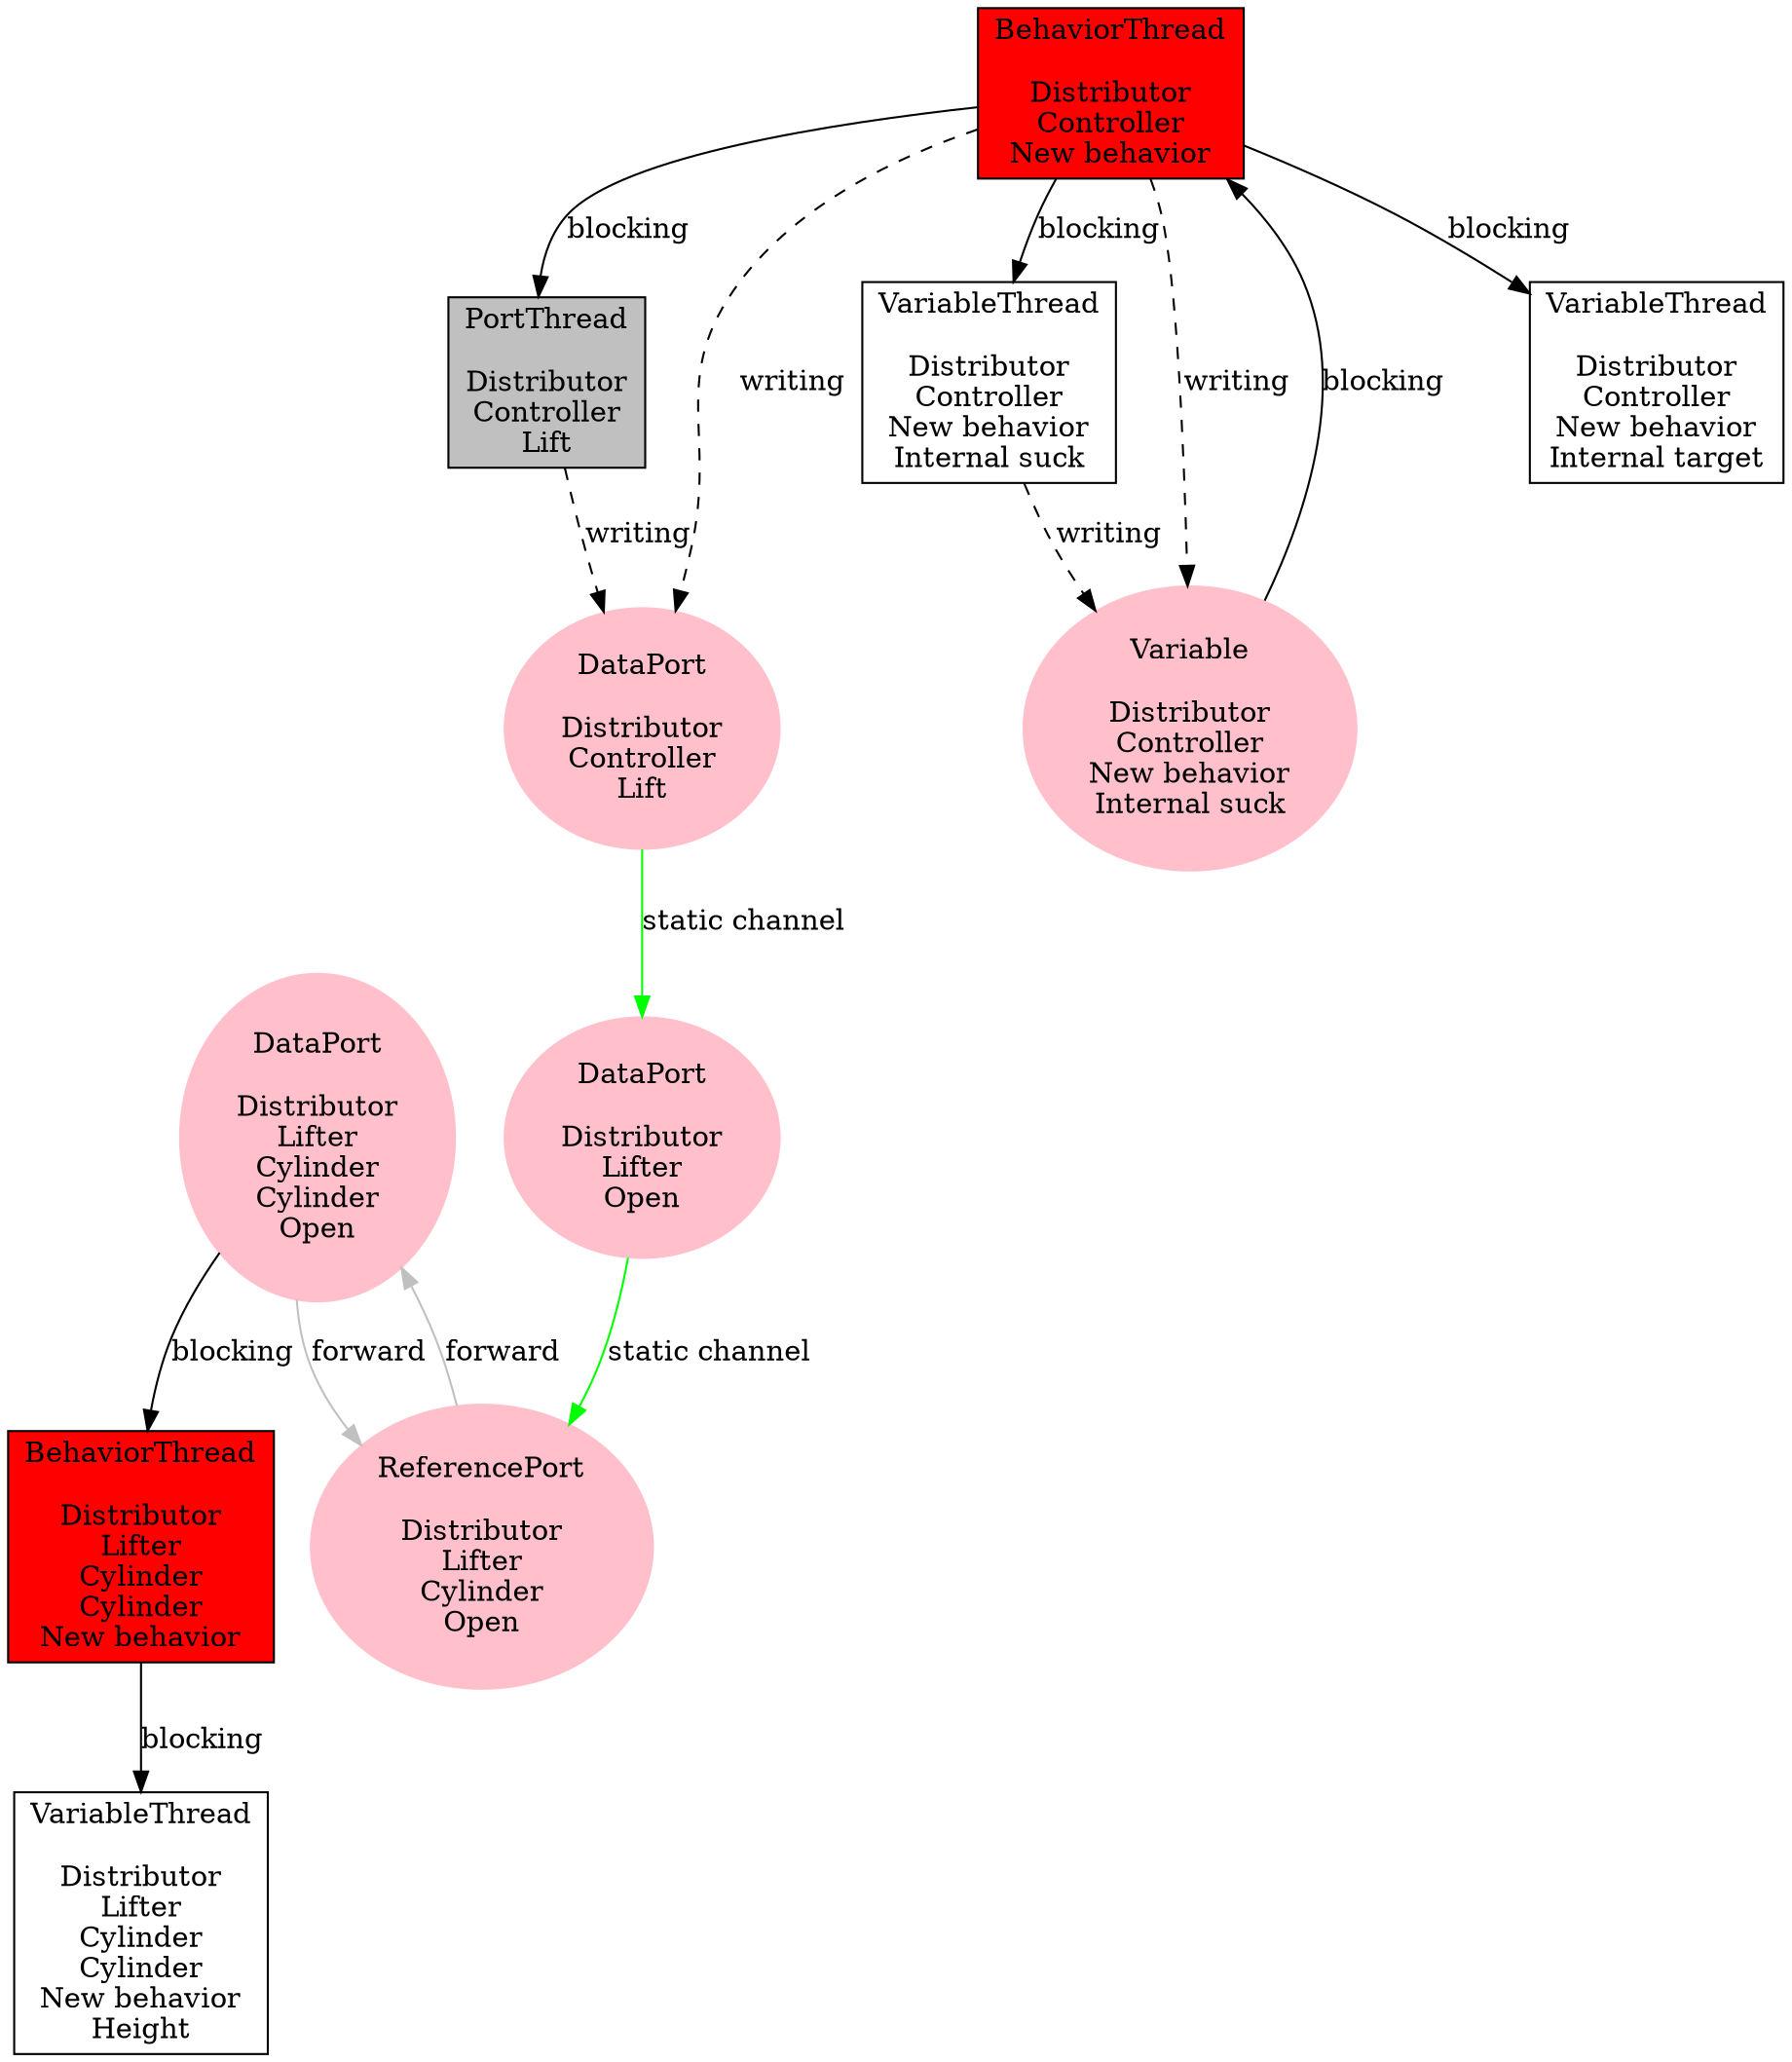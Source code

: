 digraph {
	"Thread[[Distributor, Lifter, Cylinder, Cylinder, New behavior, Height],5,main]" [label = "VariableThread\n\nDistributor\nLifter\nCylinder\nCylinder\nNew behavior\nHeight", shape = box, style = filled, fillcolor = white];
	"Thread[[Distributor, Lifter, Cylinder, Cylinder, New behavior],5,main]" [label = "BehaviorThread\n\nDistributor\nLifter\nCylinder\nCylinder\nNew behavior", shape = box, style = filled, fillcolor = red];
	"Thread[[Distributor, Controller, Lift],5,main]" [label = "PortThread\n\nDistributor\nController\nLift", shape = box, style = filled, fillcolor = gray];
	"Thread[[Distributor, Controller, New behavior, Internal suck],5,main]" [label = "VariableThread\n\nDistributor\nController\nNew behavior\nInternal suck", shape = box, style = filled, fillcolor = white];
	"Thread[[Distributor, Controller, New behavior, Internal target],5,main]" [label = "VariableThread\n\nDistributor\nController\nNew behavior\nInternal target", shape = box, style = filled, fillcolor = white];
	"Thread[[Distributor, Controller, New behavior],5,main]" [label = "BehaviorThread\n\nDistributor\nController\nNew behavior", shape = box, style = filled, fillcolor = red];
	"[Distributor, Controller, Lift]" [label = "DataPort\n\nDistributor\nController\nLift", shape = ellipse, style = filled, color = pink];
	"[Distributor, Lifter, Cylinder, Cylinder, Open]" [label = "DataPort\n\nDistributor\nLifter\nCylinder\nCylinder\nOpen", shape = ellipse, style = filled, color = pink];
	"[Distributor, Lifter, Open]" [label = "DataPort\n\nDistributor\nLifter\nOpen", shape = ellipse, style = filled, color = pink];
	"[Distributor, Lifter, Cylinder, Open]" [label = "ReferencePort\n\nDistributor\nLifter\nCylinder\nOpen", shape = ellipse, style = filled, color = pink];
	"[Distributor, Controller, New behavior, Internal suck]" [label = "Variable\n\nDistributor\nController\nNew behavior\nInternal suck", shape = ellipse, style = filled, color = pink];
	"Thread[[Distributor, Lifter, Cylinder, Cylinder, New behavior],5,main]" -> "Thread[[Distributor, Lifter, Cylinder, Cylinder, New behavior, Height],5,main]" [label = "blocking"];
	"[Distributor, Lifter, Cylinder, Cylinder, Open]" -> "Thread[[Distributor, Lifter, Cylinder, Cylinder, New behavior],5,main]" [label = "blocking"];
	"Thread[[Distributor, Controller, New behavior],5,main]" -> "Thread[[Distributor, Controller, Lift],5,main]" [label = "blocking"];
	"Thread[[Distributor, Controller, Lift],5,main]" -> "[Distributor, Controller, Lift]" [label = "writing", style = dashed];
	"Thread[[Distributor, Controller, New behavior],5,main]" -> "Thread[[Distributor, Controller, New behavior, Internal suck],5,main]" [label = "blocking"];
	"Thread[[Distributor, Controller, New behavior, Internal suck],5,main]" -> "[Distributor, Controller, New behavior, Internal suck]" [label = "writing", style = dashed];
	"Thread[[Distributor, Controller, New behavior],5,main]" -> "Thread[[Distributor, Controller, New behavior, Internal target],5,main]" [label = "blocking"];
	"[Distributor, Controller, New behavior, Internal suck]" -> "Thread[[Distributor, Controller, New behavior],5,main]" [label = "blocking"];
	"Thread[[Distributor, Controller, New behavior],5,main]" -> "[Distributor, Controller, Lift]" [label = "writing", style = dashed];
	"Thread[[Distributor, Controller, New behavior],5,main]" -> "[Distributor, Controller, New behavior, Internal suck]" [label = "writing", style = dashed];
	"[Distributor, Lifter, Cylinder, Open]" -> "[Distributor, Lifter, Cylinder, Cylinder, Open]" [label = "forward", color = gray]; 
	"[Distributor, Controller, Lift]" -> "[Distributor, Lifter, Open]" [label = "static channel", color = green]; 
	"[Distributor, Lifter, Open]" -> "[Distributor, Lifter, Cylinder, Open]" [label = "static channel", color = green]; 
	"[Distributor, Lifter, Cylinder, Cylinder, Open]" -> "[Distributor, Lifter, Cylinder, Open]" [label = "forward", color = gray];
}